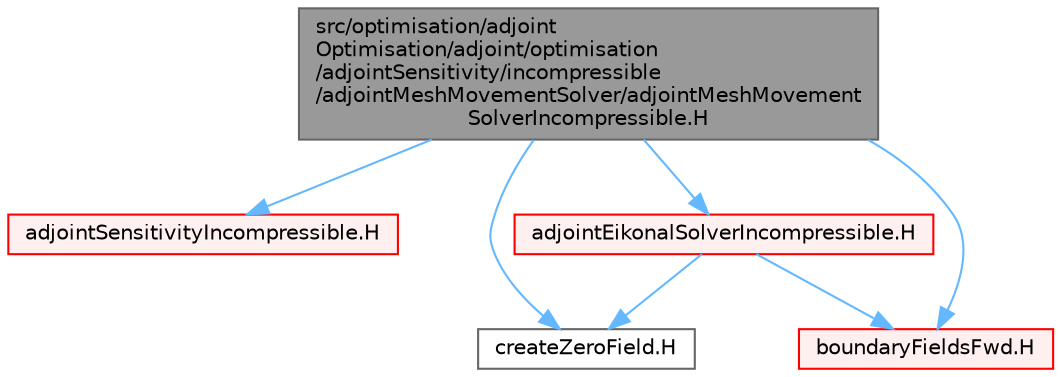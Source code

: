digraph "src/optimisation/adjointOptimisation/adjoint/optimisation/adjointSensitivity/incompressible/adjointMeshMovementSolver/adjointMeshMovementSolverIncompressible.H"
{
 // LATEX_PDF_SIZE
  bgcolor="transparent";
  edge [fontname=Helvetica,fontsize=10,labelfontname=Helvetica,labelfontsize=10];
  node [fontname=Helvetica,fontsize=10,shape=box,height=0.2,width=0.4];
  Node1 [id="Node000001",label="src/optimisation/adjoint\lOptimisation/adjoint/optimisation\l/adjointSensitivity/incompressible\l/adjointMeshMovementSolver/adjointMeshMovement\lSolverIncompressible.H",height=0.2,width=0.4,color="gray40", fillcolor="grey60", style="filled", fontcolor="black",tooltip=" "];
  Node1 -> Node2 [id="edge1_Node000001_Node000002",color="steelblue1",style="solid",tooltip=" "];
  Node2 [id="Node000002",label="adjointSensitivityIncompressible.H",height=0.2,width=0.4,color="red", fillcolor="#FFF0F0", style="filled",URL="$adjointSensitivityIncompressible_8H.html",tooltip=" "];
  Node1 -> Node511 [id="edge2_Node000001_Node000511",color="steelblue1",style="solid",tooltip=" "];
  Node511 [id="Node000511",label="adjointEikonalSolverIncompressible.H",height=0.2,width=0.4,color="red", fillcolor="#FFF0F0", style="filled",URL="$adjointEikonalSolverIncompressible_8H.html",tooltip=" "];
  Node511 -> Node403 [id="edge3_Node000511_Node000403",color="steelblue1",style="solid",tooltip=" "];
  Node403 [id="Node000403",label="createZeroField.H",height=0.2,width=0.4,color="grey40", fillcolor="white", style="filled",URL="$createZeroField_8H.html",tooltip=" "];
  Node511 -> Node402 [id="edge4_Node000511_Node000402",color="steelblue1",style="solid",tooltip=" "];
  Node402 [id="Node000402",label="boundaryFieldsFwd.H",height=0.2,width=0.4,color="red", fillcolor="#FFF0F0", style="filled",URL="$boundaryFieldsFwd_8H.html",tooltip="Useful typenames for fields defined only at the boundaries."];
  Node1 -> Node403 [id="edge5_Node000001_Node000403",color="steelblue1",style="solid",tooltip=" "];
  Node1 -> Node402 [id="edge6_Node000001_Node000402",color="steelblue1",style="solid",tooltip=" "];
}
